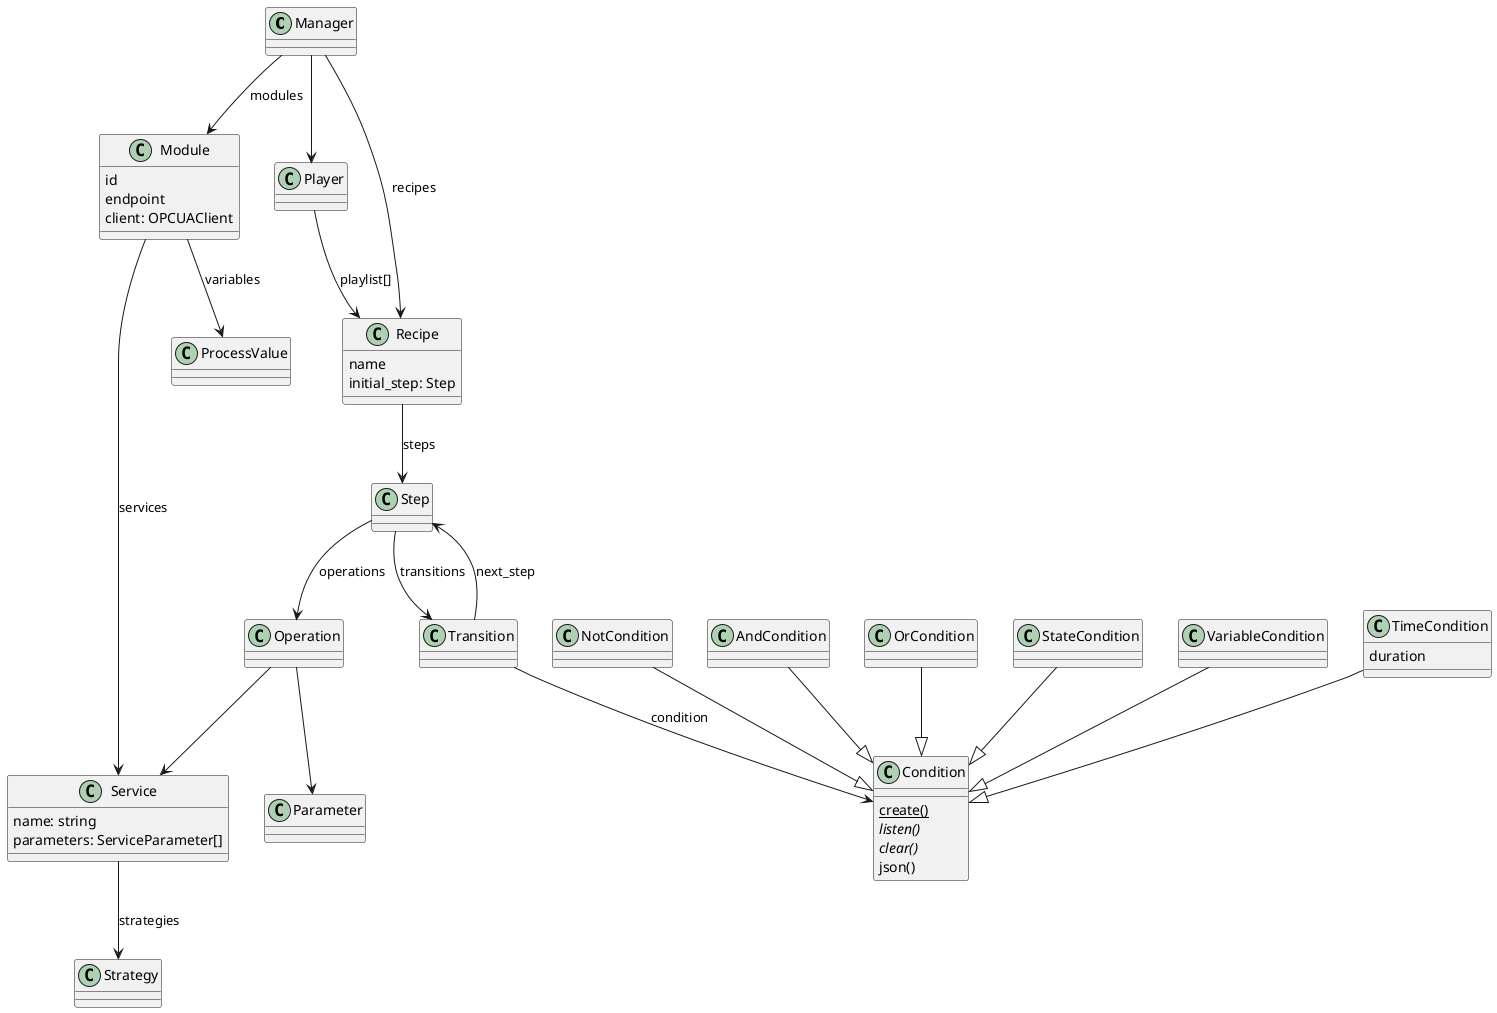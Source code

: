 @startuml

class Manager
class Module {
    id
    endpoint
    client: OPCUAClient
}
class Operation
class Parameter
class Player

Player --> Recipe : playlist[]
class Recipe {
    name
    initial_step: Step
}
class Service {
    name: string
    parameters: ServiceParameter[]
}
class ProcessValue
class Strategy
class Condition{
    {static} create()
    {abstract} listen()
    {abstract} clear()
    json()
}

class NotCondition
class AndCondition
class OrCondition
class StateCondition
class VariableCondition
class TimeCondition {
    duration
}

NotCondition --|> Condition
AndCondition --|> Condition
OrCondition --|> Condition
TimeCondition --|> Condition
VariableCondition --|> Condition
StateCondition --|> Condition


Manager --> Module : modules
Manager --> Recipe : recipes
Manager --> Player

Module --> Service: services
Module --> ProcessValue : variables

Service --> Strategy : strategies

Recipe --> Step: steps
Step --> Operation : operations
Step --> Transition: transitions

Transition --> Step : next_step
Transition --> Condition: condition

Operation --> Service
Operation --> Parameter

@enduml